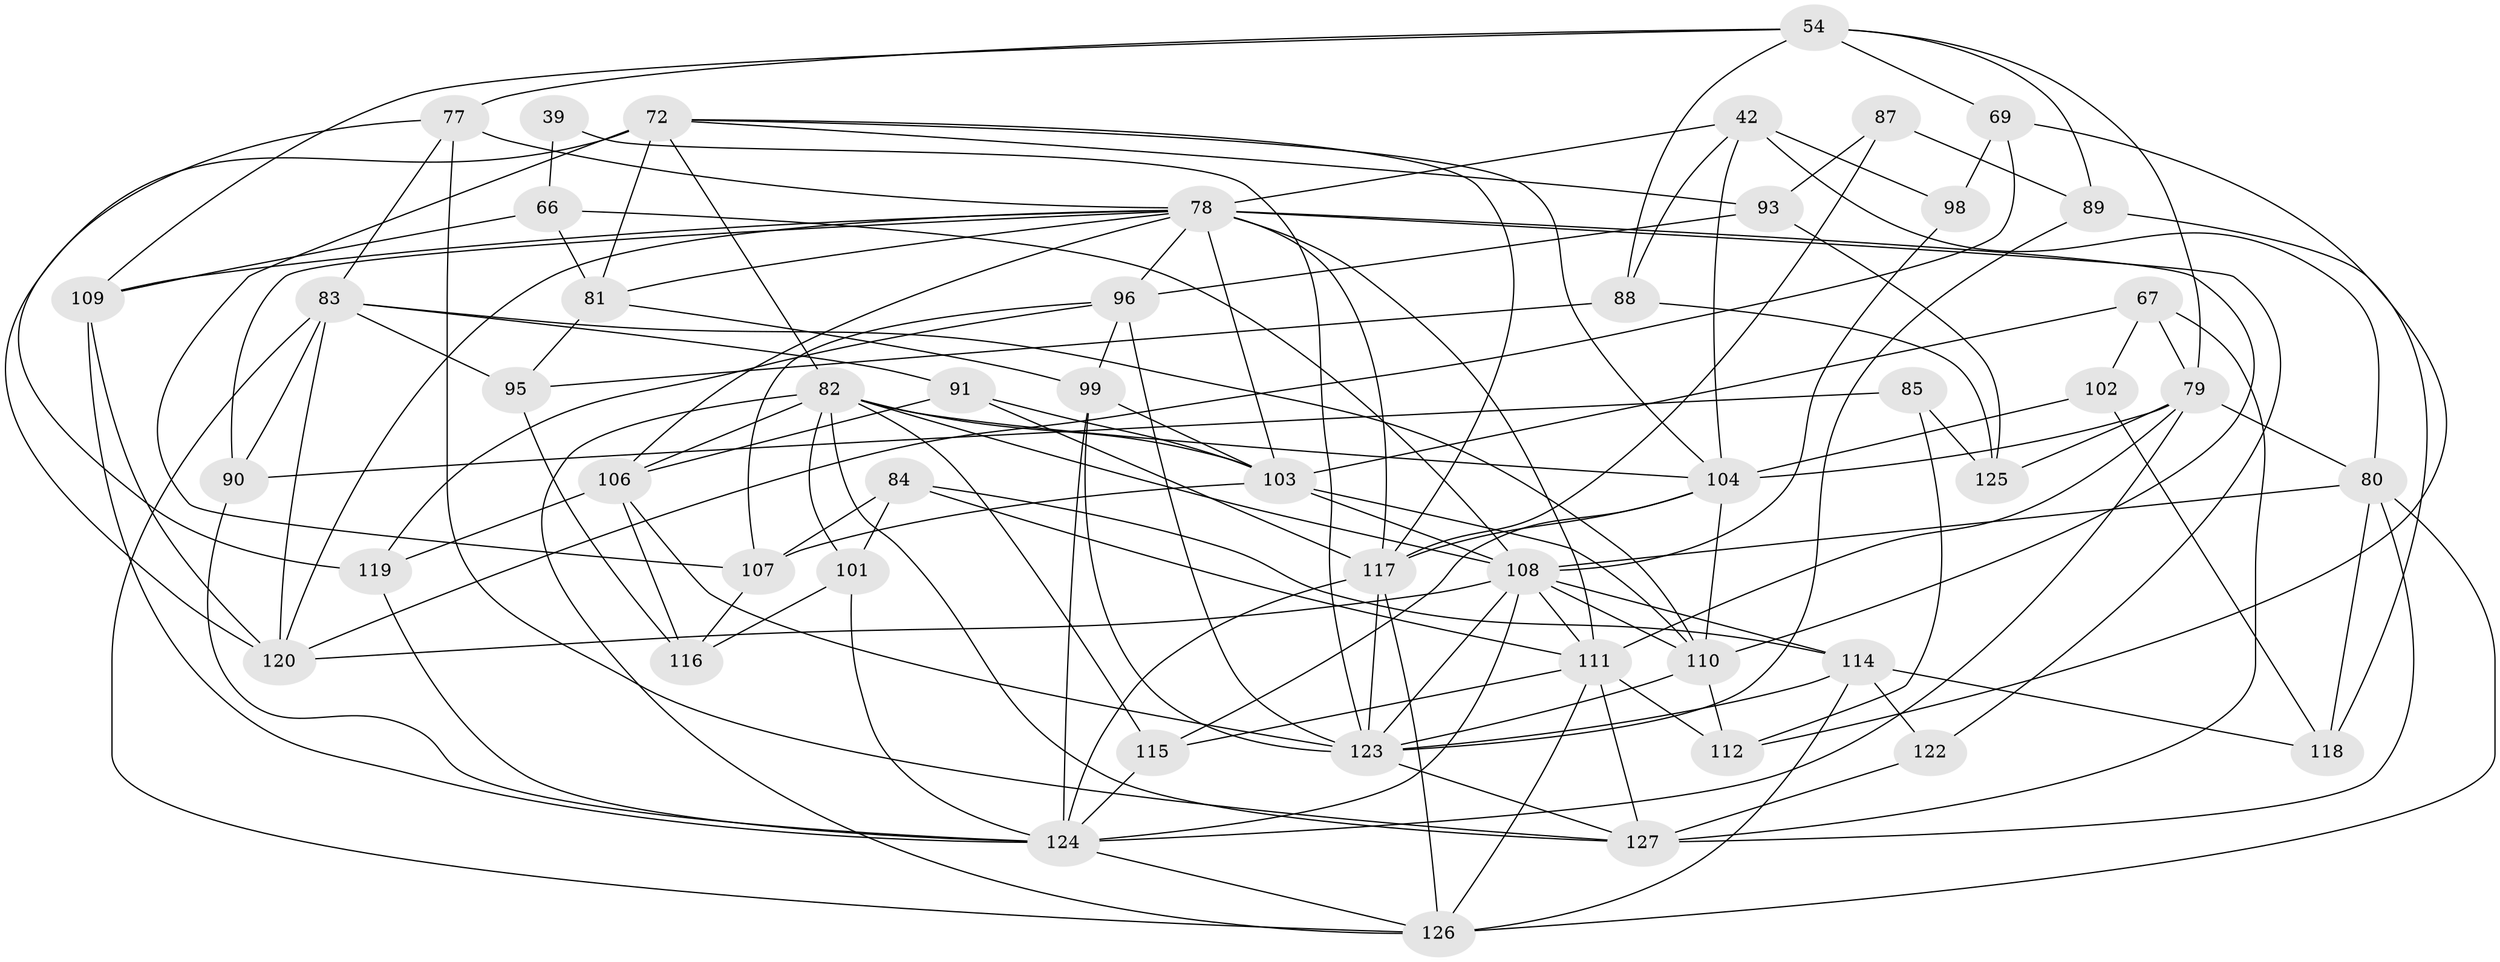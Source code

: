 // original degree distribution, {4: 1.0}
// Generated by graph-tools (version 1.1) at 2025/02/03/04/25 22:02:00]
// undirected, 50 vertices, 139 edges
graph export_dot {
graph [start="1"]
  node [color=gray90,style=filled];
  39;
  42 [super="+5"];
  54 [super="+34"];
  66 [super="+14"];
  67;
  69;
  72 [super="+19+32+47"];
  77 [super="+22"];
  78 [super="+50+71"];
  79 [super="+43"];
  80 [super="+13+15"];
  81 [super="+73"];
  82 [super="+75+62"];
  83 [super="+9"];
  84;
  85;
  87;
  88;
  89;
  90;
  91;
  93;
  95;
  96 [super="+70"];
  98;
  99 [super="+36"];
  101;
  102;
  103 [super="+51+68"];
  104 [super="+26+24"];
  106 [super="+41"];
  107 [super="+63"];
  108 [super="+58+59+61"];
  109 [super="+37"];
  110 [super="+86"];
  111 [super="+35+55"];
  112 [super="+53"];
  114 [super="+113+76"];
  115;
  116;
  117 [super="+100+64"];
  118;
  119;
  120 [super="+31+94"];
  122;
  123 [super="+48+97"];
  124 [super="+45"];
  125;
  126 [super="+105"];
  127 [super="+121"];
  39 -- 66 [weight=2];
  39 -- 123 [weight=2];
  42 -- 98 [weight=2];
  42 -- 88;
  42 -- 80;
  42 -- 104;
  42 -- 78;
  54 -- 88;
  54 -- 69;
  54 -- 109;
  54 -- 89;
  54 -- 77 [weight=2];
  54 -- 79 [weight=2];
  66 -- 109 [weight=2];
  66 -- 108;
  66 -- 81;
  67 -- 102;
  67 -- 103;
  67 -- 79;
  67 -- 127;
  69 -- 112;
  69 -- 120;
  69 -- 98;
  72 -- 107 [weight=2];
  72 -- 104;
  72 -- 120 [weight=2];
  72 -- 93;
  72 -- 82 [weight=2];
  72 -- 81;
  72 -- 117;
  77 -- 119;
  77 -- 83;
  77 -- 127;
  77 -- 78;
  78 -- 111;
  78 -- 103 [weight=2];
  78 -- 106 [weight=2];
  78 -- 110;
  78 -- 81 [weight=2];
  78 -- 90;
  78 -- 96;
  78 -- 109;
  78 -- 117 [weight=3];
  78 -- 120;
  78 -- 122;
  79 -- 104;
  79 -- 80;
  79 -- 124;
  79 -- 125;
  79 -- 111;
  80 -- 108 [weight=2];
  80 -- 118;
  80 -- 126 [weight=2];
  80 -- 127;
  81 -- 95;
  81 -- 99;
  82 -- 115;
  82 -- 126 [weight=2];
  82 -- 108 [weight=2];
  82 -- 103;
  82 -- 106;
  82 -- 104;
  82 -- 101;
  82 -- 127;
  83 -- 91;
  83 -- 120 [weight=2];
  83 -- 90;
  83 -- 110;
  83 -- 95;
  83 -- 126;
  84 -- 107;
  84 -- 101;
  84 -- 111;
  84 -- 114;
  85 -- 112 [weight=2];
  85 -- 125;
  85 -- 90;
  87 -- 89;
  87 -- 93;
  87 -- 117 [weight=2];
  88 -- 125;
  88 -- 95;
  89 -- 118;
  89 -- 123;
  90 -- 124;
  91 -- 106;
  91 -- 103;
  91 -- 117;
  93 -- 125;
  93 -- 96;
  95 -- 116;
  96 -- 119;
  96 -- 123;
  96 -- 107;
  96 -- 99;
  98 -- 108;
  99 -- 103 [weight=2];
  99 -- 123;
  99 -- 124;
  101 -- 116;
  101 -- 124;
  102 -- 118;
  102 -- 104 [weight=2];
  103 -- 110;
  103 -- 107;
  103 -- 108;
  104 -- 117;
  104 -- 110 [weight=2];
  104 -- 115;
  106 -- 123 [weight=2];
  106 -- 116;
  106 -- 119;
  107 -- 116;
  108 -- 114;
  108 -- 110;
  108 -- 123 [weight=2];
  108 -- 124 [weight=3];
  108 -- 120;
  108 -- 111;
  109 -- 120;
  109 -- 124;
  110 -- 112 [weight=2];
  110 -- 123 [weight=2];
  111 -- 112;
  111 -- 127;
  111 -- 115;
  111 -- 126;
  114 -- 122 [weight=2];
  114 -- 118;
  114 -- 123 [weight=2];
  114 -- 126;
  115 -- 124;
  117 -- 123 [weight=5];
  117 -- 126 [weight=2];
  117 -- 124;
  119 -- 124;
  122 -- 127;
  123 -- 127 [weight=2];
  124 -- 126;
}
